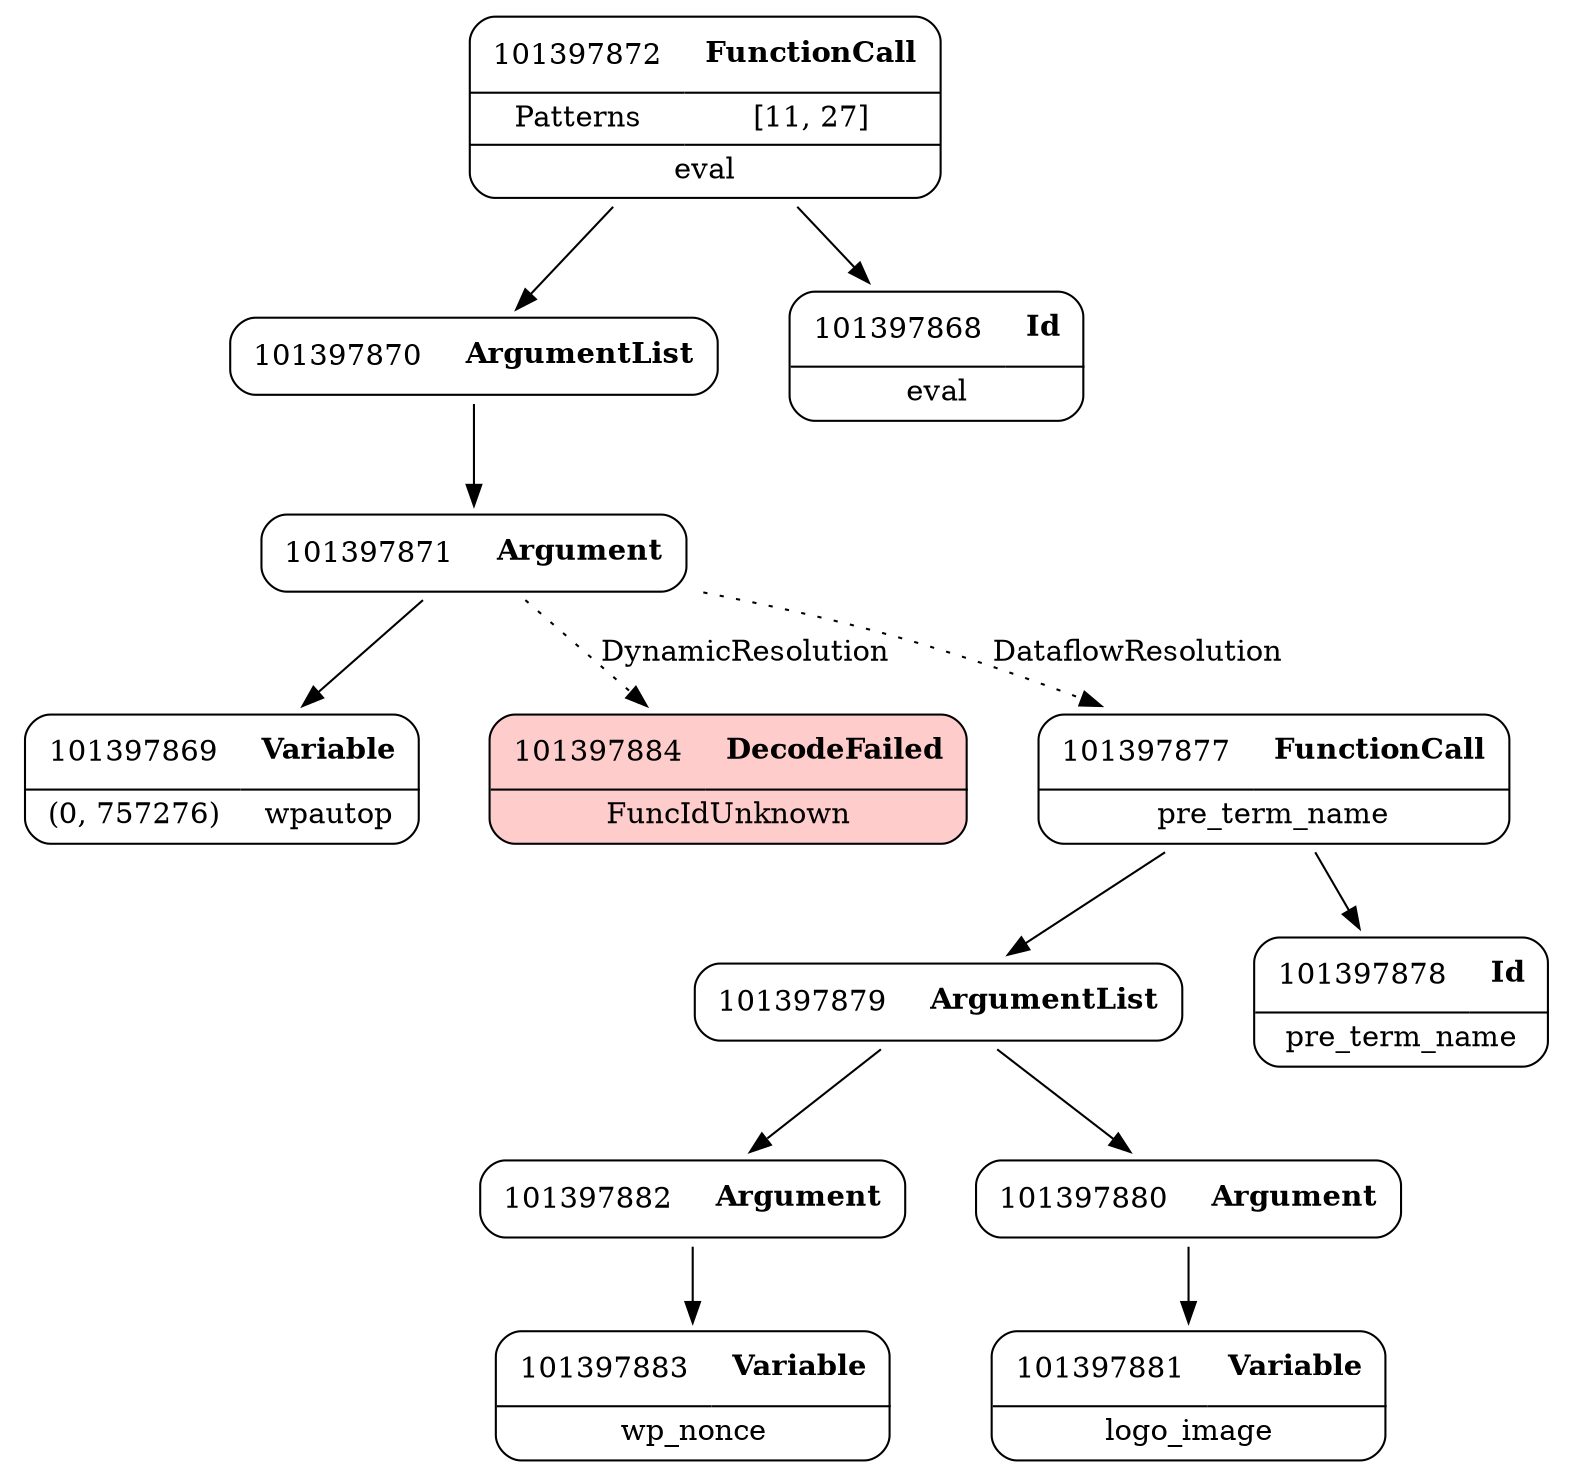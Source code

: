 digraph ast {
node [shape=none];
101397871 [label=<<TABLE border='1' cellspacing='0' cellpadding='10' style='rounded' ><TR><TD border='0'>101397871</TD><TD border='0'><B>Argument</B></TD></TR></TABLE>>];
101397871 -> 101397869 [weight=2];
101397871 -> 101397884 [style=dotted,label=DynamicResolution];
101397871 -> 101397877 [style=dotted,label=DataflowResolution];
101397870 [label=<<TABLE border='1' cellspacing='0' cellpadding='10' style='rounded' ><TR><TD border='0'>101397870</TD><TD border='0'><B>ArgumentList</B></TD></TR></TABLE>>];
101397870 -> 101397871 [weight=2];
101397869 [label=<<TABLE border='1' cellspacing='0' cellpadding='10' style='rounded' ><TR><TD border='0'>101397869</TD><TD border='0'><B>Variable</B></TD></TR><HR/><TR><TD border='0' cellpadding='5'>(0, 757276)</TD><TD border='0' cellpadding='5'>wpautop</TD></TR></TABLE>>];
101397868 [label=<<TABLE border='1' cellspacing='0' cellpadding='10' style='rounded' ><TR><TD border='0'>101397868</TD><TD border='0'><B>Id</B></TD></TR><HR/><TR><TD border='0' cellpadding='5' colspan='2'>eval</TD></TR></TABLE>>];
101397883 [label=<<TABLE border='1' cellspacing='0' cellpadding='10' style='rounded' ><TR><TD border='0'>101397883</TD><TD border='0'><B>Variable</B></TD></TR><HR/><TR><TD border='0' cellpadding='5' colspan='2'>wp_nonce</TD></TR></TABLE>>];
101397882 [label=<<TABLE border='1' cellspacing='0' cellpadding='10' style='rounded' ><TR><TD border='0'>101397882</TD><TD border='0'><B>Argument</B></TD></TR></TABLE>>];
101397882 -> 101397883 [weight=2];
101397881 [label=<<TABLE border='1' cellspacing='0' cellpadding='10' style='rounded' ><TR><TD border='0'>101397881</TD><TD border='0'><B>Variable</B></TD></TR><HR/><TR><TD border='0' cellpadding='5' colspan='2'>logo_image</TD></TR></TABLE>>];
101397880 [label=<<TABLE border='1' cellspacing='0' cellpadding='10' style='rounded' ><TR><TD border='0'>101397880</TD><TD border='0'><B>Argument</B></TD></TR></TABLE>>];
101397880 -> 101397881 [weight=2];
101397884 [label=<<TABLE border='1' cellspacing='0' cellpadding='10' style='rounded' bgcolor='#FFCCCC' ><TR><TD border='0'>101397884</TD><TD border='0'><B>DecodeFailed</B></TD></TR><HR/><TR><TD border='0' cellpadding='5' colspan='2'>FuncIdUnknown</TD></TR></TABLE>>];
101397872 [label=<<TABLE border='1' cellspacing='0' cellpadding='10' style='rounded' ><TR><TD border='0'>101397872</TD><TD border='0'><B>FunctionCall</B></TD></TR><HR/><TR><TD border='0' cellpadding='5'>Patterns</TD><TD border='0' cellpadding='5'>[11, 27]</TD></TR><HR/><TR><TD border='0' cellpadding='5' colspan='2'>eval</TD></TR></TABLE>>];
101397872 -> 101397868 [weight=2];
101397872 -> 101397870 [weight=2];
101397879 [label=<<TABLE border='1' cellspacing='0' cellpadding='10' style='rounded' ><TR><TD border='0'>101397879</TD><TD border='0'><B>ArgumentList</B></TD></TR></TABLE>>];
101397879 -> 101397880 [weight=2];
101397879 -> 101397882 [weight=2];
101397878 [label=<<TABLE border='1' cellspacing='0' cellpadding='10' style='rounded' ><TR><TD border='0'>101397878</TD><TD border='0'><B>Id</B></TD></TR><HR/><TR><TD border='0' cellpadding='5' colspan='2'>pre_term_name</TD></TR></TABLE>>];
101397877 [label=<<TABLE border='1' cellspacing='0' cellpadding='10' style='rounded' ><TR><TD border='0'>101397877</TD><TD border='0'><B>FunctionCall</B></TD></TR><HR/><TR><TD border='0' cellpadding='5' colspan='2'>pre_term_name</TD></TR></TABLE>>];
101397877 -> 101397878 [weight=2];
101397877 -> 101397879 [weight=2];
}
